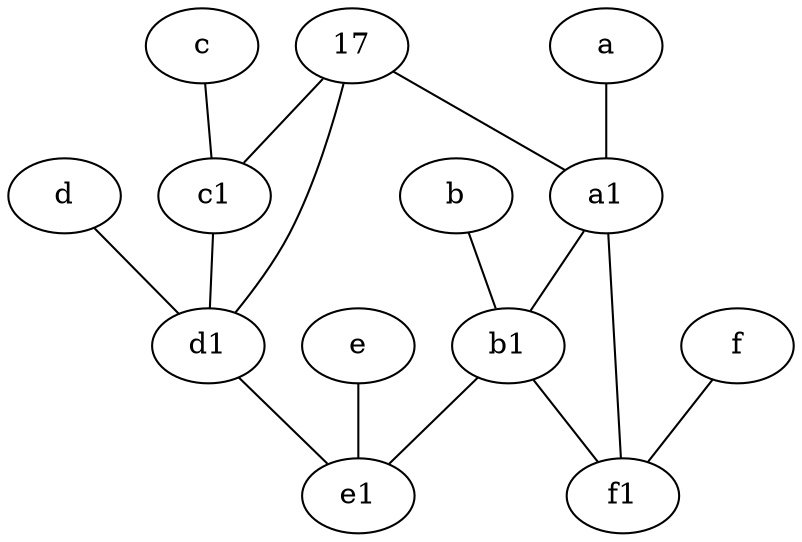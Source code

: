 graph {
	node [labelfontsize=50]
	c1 [labelfontsize=50 pos="4.5,3!"]
	f1 [labelfontsize=50 pos="3,8!"]
	f [labelfontsize=50 pos="3,9!"]
	17 [labelfontsize=50]
	a1 [labelfontsize=50 pos="8,3!"]
	b [labelfontsize=50 pos="10,4!"]
	e [labelfontsize=50 pos="7,9!"]
	b1 [labelfontsize=50 pos="9,4!"]
	e1 [labelfontsize=50 pos="7,7!"]
	d [labelfontsize=50 pos="2,5!"]
	c [labelfontsize=50 pos="4.5,2!"]
	d1 [labelfontsize=50 pos="3,5!"]
	a [labelfontsize=50 pos="8,2!"]
	b1 -- f1
	c1 -- d1
	17 -- c1
	d -- d1
	b1 -- e1
	b -- b1
	a1 -- b1
	c -- c1
	17 -- a1
	e -- e1
	17 -- d1
	a1 -- f1
	f -- f1
	d1 -- e1
	a -- a1
}
